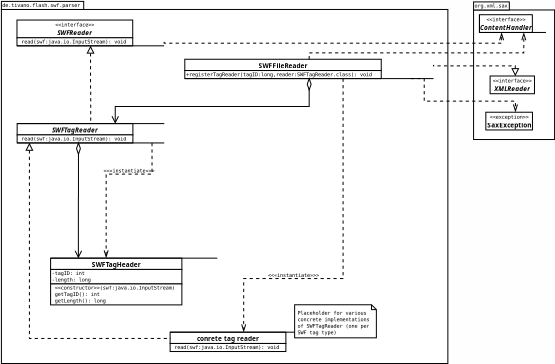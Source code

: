 <?xml version="1.0"?>
<diagram xmlns:dia="http://www.lysator.liu.se/~alla/dia/">
  <diagramdata>
    <attribute name="background">
      <color val="#fffefe"/>
    </attribute>
    <attribute name="paper">
      <composite type="paper">
        <attribute name="name">
          <string>#A4#</string>
        </attribute>
        <attribute name="tmargin">
          <real val="1"/>
        </attribute>
        <attribute name="bmargin">
          <real val="1"/>
        </attribute>
        <attribute name="lmargin">
          <real val="1"/>
        </attribute>
        <attribute name="rmargin">
          <real val="1"/>
        </attribute>
        <attribute name="is_portrait">
          <boolean val="false"/>
        </attribute>
        <attribute name="scaling">
          <real val="0.403"/>
        </attribute>
        <attribute name="fitto">
          <boolean val="true"/>
        </attribute>
        <attribute name="fitwidth">
          <int val="1"/>
        </attribute>
        <attribute name="fitheight">
          <int val="1"/>
        </attribute>
      </composite>
    </attribute>
    <attribute name="grid">
      <composite type="grid">
        <attribute name="width_x">
          <real val="1"/>
        </attribute>
        <attribute name="width_y">
          <real val="1"/>
        </attribute>
        <attribute name="visible_x">
          <int val="1"/>
        </attribute>
        <attribute name="visible_y">
          <int val="1"/>
        </attribute>
      </composite>
    </attribute>
    <attribute name="guides">
      <composite type="guides">
        <attribute name="hguides"/>
        <attribute name="vguides"/>
      </composite>
    </attribute>
  </diagramdata>
  <layer name="Hintergrund" visible="true">
    <object type="UML - LargePackage" version="0" id="O0">
      <attribute name="obj_pos">
        <point val="-0.466,-16.219"/>
      </attribute>
      <attribute name="obj_bb">
        <rectangle val="-0.516,-18.069;54.971,27.754"/>
      </attribute>
      <attribute name="elem_corner">
        <point val="-0.466,-16.219"/>
      </attribute>
      <attribute name="elem_width">
        <real val="55.387"/>
      </attribute>
      <attribute name="elem_height">
        <real val="43.923"/>
      </attribute>
      <attribute name="name">
        <string>#de.tivano.flash.swf.parser#</string>
      </attribute>
      <attribute name="stereotype">
        <string/>
      </attribute>
    </object>
    <object type="UML - Class" version="0" id="O1">
      <attribute name="obj_pos">
        <point val="22.286,-10.042"/>
      </attribute>
      <attribute name="obj_bb">
        <rectangle val="22.236,-10.092;53.193,-7.592"/>
      </attribute>
      <attribute name="elem_corner">
        <point val="22.286,-10.042"/>
      </attribute>
      <attribute name="elem_width">
        <real val="30.858"/>
      </attribute>
      <attribute name="elem_height">
        <real val="2.4"/>
      </attribute>
      <attribute name="name">
        <string>#SWFFileReader#</string>
      </attribute>
      <attribute name="stereotype">
        <string/>
      </attribute>
      <attribute name="abstract">
        <boolean val="false"/>
      </attribute>
      <attribute name="suppress_attributes">
        <boolean val="false"/>
      </attribute>
      <attribute name="suppress_operations">
        <boolean val="false"/>
      </attribute>
      <attribute name="visible_attributes">
        <boolean val="false"/>
      </attribute>
      <attribute name="visible_operations">
        <boolean val="true"/>
      </attribute>
      <attribute name="attributes"/>
      <attribute name="operations">
        <composite type="umloperation">
          <attribute name="name">
            <string>#registerTagReader#</string>
          </attribute>
          <attribute name="type">
            <string>#void#</string>
          </attribute>
          <attribute name="visibility">
            <enum val="0"/>
          </attribute>
          <attribute name="abstract">
            <boolean val="false"/>
          </attribute>
          <attribute name="class_scope">
            <boolean val="false"/>
          </attribute>
          <attribute name="parameters">
            <composite type="umlparameter">
              <attribute name="name">
                <string>#tagID#</string>
              </attribute>
              <attribute name="type">
                <string>#long#</string>
              </attribute>
              <attribute name="value">
                <string/>
              </attribute>
              <attribute name="kind">
                <enum val="0"/>
              </attribute>
            </composite>
            <composite type="umlparameter">
              <attribute name="name">
                <string>#reader#</string>
              </attribute>
              <attribute name="type">
                <string>#SWFTagReader.class#</string>
              </attribute>
              <attribute name="value">
                <string/>
              </attribute>
              <attribute name="kind">
                <enum val="0"/>
              </attribute>
            </composite>
          </attribute>
        </composite>
      </attribute>
      <attribute name="template">
        <boolean val="false"/>
      </attribute>
      <attribute name="templates"/>
    </object>
    <object type="UML - Class" version="0" id="O2">
      <attribute name="obj_pos">
        <point val="1.466,-14.907"/>
      </attribute>
      <attribute name="obj_bb">
        <rectangle val="1.416,-14.957;19.769,-11.657"/>
      </attribute>
      <attribute name="elem_corner">
        <point val="1.466,-14.907"/>
      </attribute>
      <attribute name="elem_width">
        <real val="18.253"/>
      </attribute>
      <attribute name="elem_height">
        <real val="3.2"/>
      </attribute>
      <attribute name="name">
        <string>#SWFReader#</string>
      </attribute>
      <attribute name="stereotype">
        <string>#interface#</string>
      </attribute>
      <attribute name="abstract">
        <boolean val="true"/>
      </attribute>
      <attribute name="suppress_attributes">
        <boolean val="false"/>
      </attribute>
      <attribute name="suppress_operations">
        <boolean val="false"/>
      </attribute>
      <attribute name="visible_attributes">
        <boolean val="false"/>
      </attribute>
      <attribute name="visible_operations">
        <boolean val="true"/>
      </attribute>
      <attribute name="attributes"/>
      <attribute name="operations">
        <composite type="umloperation">
          <attribute name="name">
            <string>#read#</string>
          </attribute>
          <attribute name="type">
            <string>#void#</string>
          </attribute>
          <attribute name="visibility">
            <enum val="3"/>
          </attribute>
          <attribute name="abstract">
            <boolean val="true"/>
          </attribute>
          <attribute name="class_scope">
            <boolean val="false"/>
          </attribute>
          <attribute name="parameters">
            <composite type="umlparameter">
              <attribute name="name">
                <string>#swf#</string>
              </attribute>
              <attribute name="type">
                <string>#java.io.InputStream#</string>
              </attribute>
              <attribute name="value">
                <string/>
              </attribute>
              <attribute name="kind">
                <enum val="0"/>
              </attribute>
            </composite>
          </attribute>
        </composite>
      </attribute>
      <attribute name="template">
        <boolean val="false"/>
      </attribute>
      <attribute name="templates"/>
    </object>
    <object type="UML - Class" version="0" id="O3">
      <attribute name="obj_pos">
        <point val="5.637,14.632"/>
      </attribute>
      <attribute name="obj_bb">
        <rectangle val="5.587,14.582;26.363,20.482"/>
      </attribute>
      <attribute name="elem_corner">
        <point val="5.637,14.632"/>
      </attribute>
      <attribute name="elem_width">
        <real val="20.677"/>
      </attribute>
      <attribute name="elem_height">
        <real val="5.8"/>
      </attribute>
      <attribute name="name">
        <string>#SWFTagHeader#</string>
      </attribute>
      <attribute name="stereotype">
        <string/>
      </attribute>
      <attribute name="abstract">
        <boolean val="false"/>
      </attribute>
      <attribute name="suppress_attributes">
        <boolean val="false"/>
      </attribute>
      <attribute name="suppress_operations">
        <boolean val="false"/>
      </attribute>
      <attribute name="visible_attributes">
        <boolean val="true"/>
      </attribute>
      <attribute name="visible_operations">
        <boolean val="true"/>
      </attribute>
      <attribute name="attributes">
        <composite type="umlattribute">
          <attribute name="name">
            <string>#tagID#</string>
          </attribute>
          <attribute name="type">
            <string>#int#</string>
          </attribute>
          <attribute name="value">
            <string/>
          </attribute>
          <attribute name="visibility">
            <enum val="1"/>
          </attribute>
          <attribute name="abstract">
            <boolean val="false"/>
          </attribute>
          <attribute name="class_scope">
            <boolean val="false"/>
          </attribute>
        </composite>
        <composite type="umlattribute">
          <attribute name="name">
            <string>#length#</string>
          </attribute>
          <attribute name="type">
            <string>#long#</string>
          </attribute>
          <attribute name="value">
            <string/>
          </attribute>
          <attribute name="visibility">
            <enum val="1"/>
          </attribute>
          <attribute name="abstract">
            <boolean val="false"/>
          </attribute>
          <attribute name="class_scope">
            <boolean val="false"/>
          </attribute>
        </composite>
      </attribute>
      <attribute name="operations">
        <composite type="umloperation">
          <attribute name="name">
            <string>#&lt;&lt;constructor&gt;&gt;#</string>
          </attribute>
          <attribute name="type">
            <string/>
          </attribute>
          <attribute name="visibility">
            <enum val="3"/>
          </attribute>
          <attribute name="abstract">
            <boolean val="false"/>
          </attribute>
          <attribute name="class_scope">
            <boolean val="false"/>
          </attribute>
          <attribute name="parameters">
            <composite type="umlparameter">
              <attribute name="name">
                <string>#swf#</string>
              </attribute>
              <attribute name="type">
                <string>#java.io.InputStream#</string>
              </attribute>
              <attribute name="value">
                <string/>
              </attribute>
              <attribute name="kind">
                <enum val="0"/>
              </attribute>
            </composite>
          </attribute>
        </composite>
        <composite type="umloperation">
          <attribute name="name">
            <string>#getTagID#</string>
          </attribute>
          <attribute name="type">
            <string>#int#</string>
          </attribute>
          <attribute name="visibility">
            <enum val="3"/>
          </attribute>
          <attribute name="abstract">
            <boolean val="false"/>
          </attribute>
          <attribute name="class_scope">
            <boolean val="false"/>
          </attribute>
          <attribute name="parameters"/>
        </composite>
        <composite type="umloperation">
          <attribute name="name">
            <string>#getLength#</string>
          </attribute>
          <attribute name="type">
            <string>#long#</string>
          </attribute>
          <attribute name="visibility">
            <enum val="3"/>
          </attribute>
          <attribute name="abstract">
            <boolean val="false"/>
          </attribute>
          <attribute name="class_scope">
            <boolean val="false"/>
          </attribute>
          <attribute name="parameters"/>
        </composite>
      </attribute>
      <attribute name="template">
        <boolean val="false"/>
      </attribute>
      <attribute name="templates"/>
    </object>
    <object type="UML - Class" version="0" id="O4">
      <attribute name="obj_pos">
        <point val="1.487,-2.06"/>
      </attribute>
      <attribute name="obj_bb">
        <rectangle val="1.437,-2.11;19.79,0.39"/>
      </attribute>
      <attribute name="elem_corner">
        <point val="1.487,-2.06"/>
      </attribute>
      <attribute name="elem_width">
        <real val="18.253"/>
      </attribute>
      <attribute name="elem_height">
        <real val="2.4"/>
      </attribute>
      <attribute name="name">
        <string>#SWFTagReader#</string>
      </attribute>
      <attribute name="stereotype">
        <string/>
      </attribute>
      <attribute name="abstract">
        <boolean val="true"/>
      </attribute>
      <attribute name="suppress_attributes">
        <boolean val="false"/>
      </attribute>
      <attribute name="suppress_operations">
        <boolean val="false"/>
      </attribute>
      <attribute name="visible_attributes">
        <boolean val="false"/>
      </attribute>
      <attribute name="visible_operations">
        <boolean val="true"/>
      </attribute>
      <attribute name="attributes"/>
      <attribute name="operations">
        <composite type="umloperation">
          <attribute name="name">
            <string>#read#</string>
          </attribute>
          <attribute name="type">
            <string>#void#</string>
          </attribute>
          <attribute name="visibility">
            <enum val="3"/>
          </attribute>
          <attribute name="abstract">
            <boolean val="false"/>
          </attribute>
          <attribute name="class_scope">
            <boolean val="false"/>
          </attribute>
          <attribute name="parameters">
            <composite type="umlparameter">
              <attribute name="name">
                <string>#swf#</string>
              </attribute>
              <attribute name="type">
                <string>#java.io.InputStream#</string>
              </attribute>
              <attribute name="value">
                <string/>
              </attribute>
              <attribute name="kind">
                <enum val="0"/>
              </attribute>
            </composite>
          </attribute>
        </composite>
      </attribute>
      <attribute name="template">
        <boolean val="false"/>
      </attribute>
      <attribute name="templates"/>
    </object>
    <object type="Standard - Line" version="0" id="O5">
      <attribute name="obj_pos">
        <point val="1.487,0.34"/>
      </attribute>
      <attribute name="obj_bb">
        <rectangle val="1.437,0.29;19.79,0.39"/>
      </attribute>
      <attribute name="conn_endpoints">
        <point val="1.487,0.34"/>
        <point val="19.74,0.34"/>
      </attribute>
      <attribute name="numcp">
        <int val="11"/>
      </attribute>
      <connections>
        <connection handle="0" to="O4" connection="5"/>
        <connection handle="1" to="O4" connection="7"/>
      </connections>
    </object>
    <object type="UML - Association" version="0" id="O6">
      <attribute name="obj_pos">
        <point val="9.083,14.632"/>
      </attribute>
      <attribute name="obj_bb">
        <rectangle val="7.633,-1.11;10.543,16.232"/>
      </attribute>
      <attribute name="orth_points">
        <point val="9.083,14.632"/>
        <point val="9.083,7.149"/>
        <point val="9.093,7.149"/>
        <point val="9.093,0.34"/>
      </attribute>
      <attribute name="orth_orient">
        <enum val="1"/>
        <enum val="0"/>
        <enum val="1"/>
      </attribute>
      <attribute name="name">
        <string/>
      </attribute>
      <attribute name="direction">
        <enum val="0"/>
      </attribute>
      <attribute name="ends">
        <composite>
          <attribute name="role">
            <string/>
          </attribute>
          <attribute name="multiplicity">
            <string/>
          </attribute>
          <attribute name="arrow">
            <boolean val="true"/>
          </attribute>
          <attribute name="aggregate">
            <enum val="0"/>
          </attribute>
        </composite>
        <composite>
          <attribute name="role">
            <string/>
          </attribute>
          <attribute name="multiplicity">
            <string/>
          </attribute>
          <attribute name="arrow">
            <boolean val="false"/>
          </attribute>
          <attribute name="aggregate">
            <enum val="1"/>
          </attribute>
        </composite>
      </attribute>
      <connections>
        <connection handle="0" to="O8" connection="1"/>
        <connection handle="1" to="O5" connection="4"/>
      </connections>
    </object>
    <object type="UML - Realizes" version="0" id="O7">
      <attribute name="obj_pos">
        <point val="10.592,-11.707"/>
      </attribute>
      <attribute name="obj_bb">
        <rectangle val="9.742,-12.557;11.464,-1.21"/>
      </attribute>
      <attribute name="orth_points">
        <point val="10.592,-11.707"/>
        <point val="10.592,-6.074"/>
        <point val="10.614,-6.074"/>
        <point val="10.614,-2.06"/>
      </attribute>
      <attribute name="orth_orient">
        <enum val="1"/>
        <enum val="0"/>
        <enum val="1"/>
      </attribute>
      <attribute name="name">
        <string/>
      </attribute>
      <attribute name="stereotype">
        <string/>
      </attribute>
      <connections>
        <connection handle="0" to="O2" connection="6"/>
        <connection handle="1" to="O4" connection="1"/>
      </connections>
    </object>
    <object type="Standard - Line" version="0" id="O8">
      <attribute name="obj_pos">
        <point val="5.637,14.632"/>
      </attribute>
      <attribute name="obj_bb">
        <rectangle val="5.587,14.582;26.363,14.682"/>
      </attribute>
      <attribute name="conn_endpoints">
        <point val="5.637,14.632"/>
        <point val="26.313,14.632"/>
      </attribute>
      <attribute name="numcp">
        <int val="11"/>
      </attribute>
      <connections>
        <connection handle="0" to="O3" connection="0"/>
        <connection handle="1" to="O3" connection="2"/>
      </connections>
    </object>
    <object type="UML - LargePackage" version="0" id="O9">
      <attribute name="obj_pos">
        <point val="58.111,-16.156"/>
      </attribute>
      <attribute name="obj_bb">
        <rectangle val="58.061,-18.006;68.212,-0.035"/>
      </attribute>
      <attribute name="elem_corner">
        <point val="58.111,-16.156"/>
      </attribute>
      <attribute name="elem_width">
        <real val="10.051"/>
      </attribute>
      <attribute name="elem_height">
        <real val="16.071"/>
      </attribute>
      <attribute name="name">
        <string>#org.xml.sax#</string>
      </attribute>
      <attribute name="stereotype">
        <string/>
      </attribute>
    </object>
    <object type="UML - Class" version="0" id="O10">
      <attribute name="obj_pos">
        <point val="20.465,23.816"/>
      </attribute>
      <attribute name="obj_bb">
        <rectangle val="20.415,23.766;38.768,26.266"/>
      </attribute>
      <attribute name="elem_corner">
        <point val="20.465,23.816"/>
      </attribute>
      <attribute name="elem_width">
        <real val="18.253"/>
      </attribute>
      <attribute name="elem_height">
        <real val="2.4"/>
      </attribute>
      <attribute name="name">
        <string>#conrete tag reader#</string>
      </attribute>
      <attribute name="stereotype">
        <string/>
      </attribute>
      <attribute name="abstract">
        <boolean val="false"/>
      </attribute>
      <attribute name="suppress_attributes">
        <boolean val="false"/>
      </attribute>
      <attribute name="suppress_operations">
        <boolean val="false"/>
      </attribute>
      <attribute name="visible_attributes">
        <boolean val="false"/>
      </attribute>
      <attribute name="visible_operations">
        <boolean val="true"/>
      </attribute>
      <attribute name="attributes"/>
      <attribute name="operations">
        <composite type="umloperation">
          <attribute name="name">
            <string>#read#</string>
          </attribute>
          <attribute name="type">
            <string>#void#</string>
          </attribute>
          <attribute name="visibility">
            <enum val="3"/>
          </attribute>
          <attribute name="abstract">
            <boolean val="false"/>
          </attribute>
          <attribute name="class_scope">
            <boolean val="false"/>
          </attribute>
          <attribute name="parameters">
            <composite type="umlparameter">
              <attribute name="name">
                <string>#swf#</string>
              </attribute>
              <attribute name="type">
                <string>#java.io.InputStream#</string>
              </attribute>
              <attribute name="value">
                <string/>
              </attribute>
              <attribute name="kind">
                <enum val="0"/>
              </attribute>
            </composite>
          </attribute>
        </composite>
      </attribute>
      <attribute name="template">
        <boolean val="false"/>
      </attribute>
      <attribute name="templates"/>
    </object>
    <object type="UML - Realizes" version="0" id="O11">
      <attribute name="obj_pos">
        <point val="3.009,0.34"/>
      </attribute>
      <attribute name="obj_bb">
        <rectangle val="2.159,-0.51;21.315,25.443"/>
      </attribute>
      <attribute name="orth_points">
        <point val="3.009,0.34"/>
        <point val="3.009,24.593"/>
        <point val="20.465,24.593"/>
        <point val="20.465,24.516"/>
      </attribute>
      <attribute name="orth_orient">
        <enum val="1"/>
        <enum val="0"/>
        <enum val="1"/>
      </attribute>
      <attribute name="name">
        <string/>
      </attribute>
      <attribute name="stereotype">
        <string/>
      </attribute>
      <connections>
        <connection handle="0" to="O5" connection="0"/>
        <connection handle="1" to="O10" connection="3"/>
      </connections>
    </object>
    <object type="Standard - Line" version="0" id="O12">
      <attribute name="obj_pos">
        <point val="20.465,23.816"/>
      </attribute>
      <attribute name="obj_bb">
        <rectangle val="20.415,23.766;38.768,23.866"/>
      </attribute>
      <attribute name="conn_endpoints">
        <point val="20.465,23.816"/>
        <point val="38.718,23.816"/>
      </attribute>
      <attribute name="numcp">
        <int val="11"/>
      </attribute>
      <connections>
        <connection handle="0" to="O10" connection="0"/>
        <connection handle="1" to="O10" connection="2"/>
      </connections>
    </object>
    <object type="UML - Note" version="0" id="O13">
      <attribute name="obj_pos">
        <point val="35.911,20.418"/>
      </attribute>
      <attribute name="obj_bb">
        <rectangle val="35.861,20.368;48.696,24.568"/>
      </attribute>
      <attribute name="elem_corner">
        <point val="35.911,20.418"/>
      </attribute>
      <attribute name="elem_width">
        <real val="12.735"/>
      </attribute>
      <attribute name="elem_height">
        <real val="4.1"/>
      </attribute>
      <attribute name="text">
        <composite type="text">
          <attribute name="string">
            <string>#Placeholder for various
concrete implementations
of SWFTagReader (one per
SWF tag type)#</string>
          </attribute>
          <attribute name="font">
            <font name="Courier"/>
          </attribute>
          <attribute name="height">
            <real val="0.8"/>
          </attribute>
          <attribute name="pos">
            <point val="36.261,21.663"/>
          </attribute>
          <attribute name="color">
            <color val="#000000"/>
          </attribute>
          <attribute name="alignment">
            <enum val="0"/>
          </attribute>
        </composite>
      </attribute>
    </object>
    <object type="UML - Dependency" version="0" id="O14">
      <attribute name="obj_pos">
        <point val="41.922,-7.642"/>
      </attribute>
      <attribute name="obj_bb">
        <rectangle val="28.741,-8.492;42.772,24.666"/>
      </attribute>
      <attribute name="orth_points">
        <point val="41.922,-7.642"/>
        <point val="41.922,17.164"/>
        <point val="29.591,17.164"/>
        <point val="29.591,23.816"/>
      </attribute>
      <attribute name="orth_orient">
        <enum val="1"/>
        <enum val="0"/>
        <enum val="1"/>
      </attribute>
      <attribute name="draw_arrow">
        <boolean val="true"/>
      </attribute>
      <attribute name="name">
        <string/>
      </attribute>
      <attribute name="stereotype">
        <string>#&#171;instantiate&#187;#</string>
      </attribute>
      <connections>
        <connection handle="0" to="O23" connection="6"/>
        <connection handle="1" to="O10" connection="1"/>
      </connections>
    </object>
    <object type="Standard - Line" version="0" id="O15">
      <attribute name="obj_pos">
        <point val="1.466,-11.707"/>
      </attribute>
      <attribute name="obj_bb">
        <rectangle val="1.416,-11.757;19.769,-11.657"/>
      </attribute>
      <attribute name="conn_endpoints">
        <point val="1.466,-11.707"/>
        <point val="19.719,-11.707"/>
      </attribute>
      <attribute name="numcp">
        <int val="2"/>
      </attribute>
      <connections>
        <connection handle="0" to="O2" connection="5"/>
        <connection handle="1" to="O2" connection="7"/>
      </connections>
    </object>
    <object type="UML - Association" version="0" id="O16">
      <attribute name="obj_pos">
        <point val="37.715,-7.642"/>
      </attribute>
      <attribute name="obj_bb">
        <rectangle val="12.206,-9.092;39.164,-0.46"/>
      </attribute>
      <attribute name="orth_points">
        <point val="37.715,-7.642"/>
        <point val="37.715,-4.181"/>
        <point val="13.656,-4.181"/>
        <point val="13.656,-2.06"/>
      </attribute>
      <attribute name="orth_orient">
        <enum val="1"/>
        <enum val="0"/>
        <enum val="1"/>
      </attribute>
      <attribute name="name">
        <string/>
      </attribute>
      <attribute name="direction">
        <enum val="0"/>
      </attribute>
      <attribute name="ends">
        <composite>
          <attribute name="role">
            <string/>
          </attribute>
          <attribute name="multiplicity">
            <string/>
          </attribute>
          <attribute name="arrow">
            <boolean val="false"/>
          </attribute>
          <attribute name="aggregate">
            <enum val="1"/>
          </attribute>
        </composite>
        <composite>
          <attribute name="role">
            <string/>
          </attribute>
          <attribute name="multiplicity">
            <string/>
          </attribute>
          <attribute name="arrow">
            <boolean val="true"/>
          </attribute>
          <attribute name="aggregate">
            <enum val="0"/>
          </attribute>
        </composite>
      </attribute>
      <connections>
        <connection handle="0" to="O1" connection="6"/>
        <connection handle="1" to="O28" connection="1"/>
      </connections>
    </object>
    <object type="UML - Class" version="0" id="O17">
      <attribute name="obj_pos">
        <point val="58.838,-15.567"/>
      </attribute>
      <attribute name="obj_bb">
        <rectangle val="58.788,-15.617;67.142,-13.317"/>
      </attribute>
      <attribute name="elem_corner">
        <point val="58.838,-15.567"/>
      </attribute>
      <attribute name="elem_width">
        <real val="8.254"/>
      </attribute>
      <attribute name="elem_height">
        <real val="2.2"/>
      </attribute>
      <attribute name="name">
        <string>#ContentHandler#</string>
      </attribute>
      <attribute name="stereotype">
        <string>#interface#</string>
      </attribute>
      <attribute name="abstract">
        <boolean val="true"/>
      </attribute>
      <attribute name="suppress_attributes">
        <boolean val="false"/>
      </attribute>
      <attribute name="suppress_operations">
        <boolean val="false"/>
      </attribute>
      <attribute name="visible_attributes">
        <boolean val="false"/>
      </attribute>
      <attribute name="visible_operations">
        <boolean val="false"/>
      </attribute>
      <attribute name="attributes"/>
      <attribute name="operations"/>
      <attribute name="template">
        <boolean val="false"/>
      </attribute>
      <attribute name="templates"/>
    </object>
    <object type="UML - Class" version="0" id="O18">
      <attribute name="obj_pos">
        <point val="59.632,-3.471"/>
      </attribute>
      <attribute name="obj_bb">
        <rectangle val="59.581,-3.521;67.026,-1.221"/>
      </attribute>
      <attribute name="elem_corner">
        <point val="59.632,-3.471"/>
      </attribute>
      <attribute name="elem_width">
        <real val="7.345"/>
      </attribute>
      <attribute name="elem_height">
        <real val="2.2"/>
      </attribute>
      <attribute name="name">
        <string>#SaxException#</string>
      </attribute>
      <attribute name="stereotype">
        <string>#exception#</string>
      </attribute>
      <attribute name="abstract">
        <boolean val="false"/>
      </attribute>
      <attribute name="suppress_attributes">
        <boolean val="false"/>
      </attribute>
      <attribute name="suppress_operations">
        <boolean val="false"/>
      </attribute>
      <attribute name="visible_attributes">
        <boolean val="false"/>
      </attribute>
      <attribute name="visible_operations">
        <boolean val="false"/>
      </attribute>
      <attribute name="attributes"/>
      <attribute name="operations"/>
      <attribute name="template">
        <boolean val="false"/>
      </attribute>
      <attribute name="templates"/>
    </object>
    <object type="UML - Class" version="0" id="O19">
      <attribute name="obj_pos">
        <point val="60.16,-7.965"/>
      </attribute>
      <attribute name="obj_bb">
        <rectangle val="60.11,-8.015;66.464,-5.715"/>
      </attribute>
      <attribute name="elem_corner">
        <point val="60.16,-7.965"/>
      </attribute>
      <attribute name="elem_width">
        <real val="6.254"/>
      </attribute>
      <attribute name="elem_height">
        <real val="2.2"/>
      </attribute>
      <attribute name="name">
        <string>#XMLReader#</string>
      </attribute>
      <attribute name="stereotype">
        <string>#interface#</string>
      </attribute>
      <attribute name="abstract">
        <boolean val="true"/>
      </attribute>
      <attribute name="suppress_attributes">
        <boolean val="false"/>
      </attribute>
      <attribute name="suppress_operations">
        <boolean val="false"/>
      </attribute>
      <attribute name="visible_attributes">
        <boolean val="false"/>
      </attribute>
      <attribute name="visible_operations">
        <boolean val="false"/>
      </attribute>
      <attribute name="attributes"/>
      <attribute name="operations"/>
      <attribute name="template">
        <boolean val="false"/>
      </attribute>
      <attribute name="templates"/>
    </object>
    <object type="Standard - Line" version="0" id="O20">
      <attribute name="obj_pos">
        <point val="58.838,-15.567"/>
      </attribute>
      <attribute name="obj_bb">
        <rectangle val="58.788,-15.617;58.888,-13.317"/>
      </attribute>
      <attribute name="conn_endpoints">
        <point val="58.838,-15.567"/>
        <point val="58.838,-13.367"/>
      </attribute>
      <attribute name="numcp">
        <int val="1"/>
      </attribute>
      <connections>
        <connection handle="0" to="O17" connection="0"/>
        <connection handle="1" to="O17" connection="5"/>
      </connections>
    </object>
    <object type="UML - Realizes" version="0" id="O21">
      <attribute name="obj_pos">
        <point val="63.287,-7.965"/>
      </attribute>
      <attribute name="obj_bb">
        <rectangle val="52.293,-10.192;64.137,-7.115"/>
      </attribute>
      <attribute name="orth_points">
        <point val="63.287,-7.965"/>
        <point val="63.287,-9.219"/>
        <point val="53.143,-9.219"/>
        <point val="53.143,-9.342"/>
      </attribute>
      <attribute name="orth_orient">
        <enum val="1"/>
        <enum val="0"/>
        <enum val="1"/>
      </attribute>
      <attribute name="name">
        <string/>
      </attribute>
      <attribute name="stereotype">
        <string/>
      </attribute>
      <connections>
        <connection handle="0" to="O19" connection="1"/>
        <connection handle="1" to="O1" connection="4"/>
      </connections>
    </object>
    <object type="UML - Dependency" version="0" id="O22">
      <attribute name="obj_pos">
        <point val="37.715,-10.042"/>
      </attribute>
      <attribute name="obj_bb">
        <rectangle val="36.864,-14.217;65.191,-9.192"/>
      </attribute>
      <attribute name="orth_points">
        <point val="37.715,-10.042"/>
        <point val="37.715,-10.833"/>
        <point val="64.341,-10.833"/>
        <point val="64.341,-13.367"/>
      </attribute>
      <attribute name="orth_orient">
        <enum val="1"/>
        <enum val="0"/>
        <enum val="1"/>
      </attribute>
      <attribute name="draw_arrow">
        <boolean val="true"/>
      </attribute>
      <attribute name="name">
        <string/>
      </attribute>
      <attribute name="stereotype">
        <string/>
      </attribute>
      <connections>
        <connection handle="0" to="O1" connection="1"/>
        <connection handle="1" to="O27" connection="1"/>
      </connections>
    </object>
    <object type="Standard - Line" version="0" id="O23">
      <attribute name="obj_pos">
        <point val="22.286,-7.642"/>
      </attribute>
      <attribute name="obj_bb">
        <rectangle val="22.236,-7.692;53.193,-7.592"/>
      </attribute>
      <attribute name="conn_endpoints">
        <point val="22.286,-7.642"/>
        <point val="53.143,-7.642"/>
      </attribute>
      <attribute name="numcp">
        <int val="10"/>
      </attribute>
      <connections>
        <connection handle="0" to="O1" connection="5"/>
        <connection handle="1" to="O1" connection="7"/>
      </connections>
    </object>
    <object type="UML - Dependency" version="0" id="O24">
      <attribute name="obj_pos">
        <point val="50.338,-7.642"/>
      </attribute>
      <attribute name="obj_bb">
        <rectangle val="49.488,-8.492;64.154,-2.621"/>
      </attribute>
      <attribute name="orth_points">
        <point val="50.338,-7.642"/>
        <point val="51.987,-7.642"/>
        <point val="51.987,-4.846"/>
        <point val="63.304,-4.846"/>
        <point val="63.304,-3.471"/>
      </attribute>
      <attribute name="orth_orient">
        <enum val="0"/>
        <enum val="1"/>
        <enum val="0"/>
        <enum val="1"/>
      </attribute>
      <attribute name="draw_arrow">
        <boolean val="true"/>
      </attribute>
      <attribute name="name">
        <string/>
      </attribute>
      <attribute name="stereotype">
        <string/>
      </attribute>
      <connections>
        <connection handle="0" to="O23" connection="9"/>
        <connection handle="1" to="O18" connection="1"/>
      </connections>
    </object>
    <object type="UML - Dependency" version="0" id="O25">
      <attribute name="obj_pos">
        <point val="19.719,-12.207"/>
      </attribute>
      <attribute name="obj_bb">
        <rectangle val="18.869,-14.217;62.44,-11.185"/>
      </attribute>
      <attribute name="orth_points">
        <point val="19.719,-12.207"/>
        <point val="19.719,-12.036"/>
        <point val="61.59,-12.036"/>
        <point val="61.59,-13.367"/>
      </attribute>
      <attribute name="orth_orient">
        <enum val="1"/>
        <enum val="0"/>
        <enum val="1"/>
      </attribute>
      <attribute name="draw_arrow">
        <boolean val="true"/>
      </attribute>
      <attribute name="name">
        <string/>
      </attribute>
      <attribute name="stereotype">
        <string/>
      </attribute>
      <connections>
        <connection handle="0" to="O2" connection="9"/>
        <connection handle="1" to="O27" connection="0"/>
      </connections>
    </object>
    <object type="UML - Dependency" version="0" id="O26">
      <attribute name="obj_pos">
        <point val="18.219,0.34"/>
      </attribute>
      <attribute name="obj_bb">
        <rectangle val="11.679,-0.51;19.069,15.482"/>
      </attribute>
      <attribute name="orth_points">
        <point val="18.219,0.34"/>
        <point val="18.219,4.205"/>
        <point val="12.529,4.205"/>
        <point val="12.529,14.632"/>
      </attribute>
      <attribute name="orth_orient">
        <enum val="1"/>
        <enum val="0"/>
        <enum val="1"/>
      </attribute>
      <attribute name="draw_arrow">
        <boolean val="true"/>
      </attribute>
      <attribute name="name">
        <string/>
      </attribute>
      <attribute name="stereotype">
        <string>#&#171;instantiate&#187;#</string>
      </attribute>
      <connections>
        <connection handle="0" to="O5" connection="10"/>
        <connection handle="1" to="O8" connection="3"/>
      </connections>
    </object>
    <object type="Standard - Line" version="0" id="O27">
      <attribute name="obj_pos">
        <point val="58.838,-13.367"/>
      </attribute>
      <attribute name="obj_bb">
        <rectangle val="58.788,-13.417;67.142,-13.317"/>
      </attribute>
      <attribute name="conn_endpoints">
        <point val="58.838,-13.367"/>
        <point val="67.092,-13.367"/>
      </attribute>
      <attribute name="numcp">
        <int val="2"/>
      </attribute>
      <connections>
        <connection handle="0" to="O17" connection="5"/>
        <connection handle="1" to="O17" connection="7"/>
      </connections>
    </object>
    <object type="Standard - Line" version="0" id="O28">
      <attribute name="obj_pos">
        <point val="1.487,-2.06"/>
      </attribute>
      <attribute name="obj_bb">
        <rectangle val="1.437,-2.11;19.79,-2.01"/>
      </attribute>
      <attribute name="conn_endpoints">
        <point val="1.487,-2.06"/>
        <point val="19.74,-2.06"/>
      </attribute>
      <attribute name="numcp">
        <int val="2"/>
      </attribute>
      <connections>
        <connection handle="0" to="O4" connection="0"/>
        <connection handle="1" to="O4" connection="2"/>
      </connections>
    </object>
  </layer>
</diagram>
